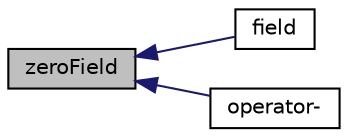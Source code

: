 digraph "zeroField"
{
  bgcolor="transparent";
  edge [fontname="Helvetica",fontsize="10",labelfontname="Helvetica",labelfontsize="10"];
  node [fontname="Helvetica",fontsize="10",shape=record];
  rankdir="LR";
  Node1 [label="zeroField",height=0.2,width=0.4,color="black", fillcolor="grey75", style="filled" fontcolor="black"];
  Node1 -> Node2 [dir="back",color="midnightblue",fontsize="10",style="solid",fontname="Helvetica"];
  Node2 [label="field",height=0.2,width=0.4,color="black",URL="$classFoam_1_1zeroField.html#acaf36cc992e2208a5769a6f625cbb58a"];
  Node1 -> Node3 [dir="back",color="midnightblue",fontsize="10",style="solid",fontname="Helvetica"];
  Node3 [label="operator-",height=0.2,width=0.4,color="black",URL="$classFoam_1_1zeroField.html#ab85f84fe9594c5318dbd338ae3acf9af"];
}
